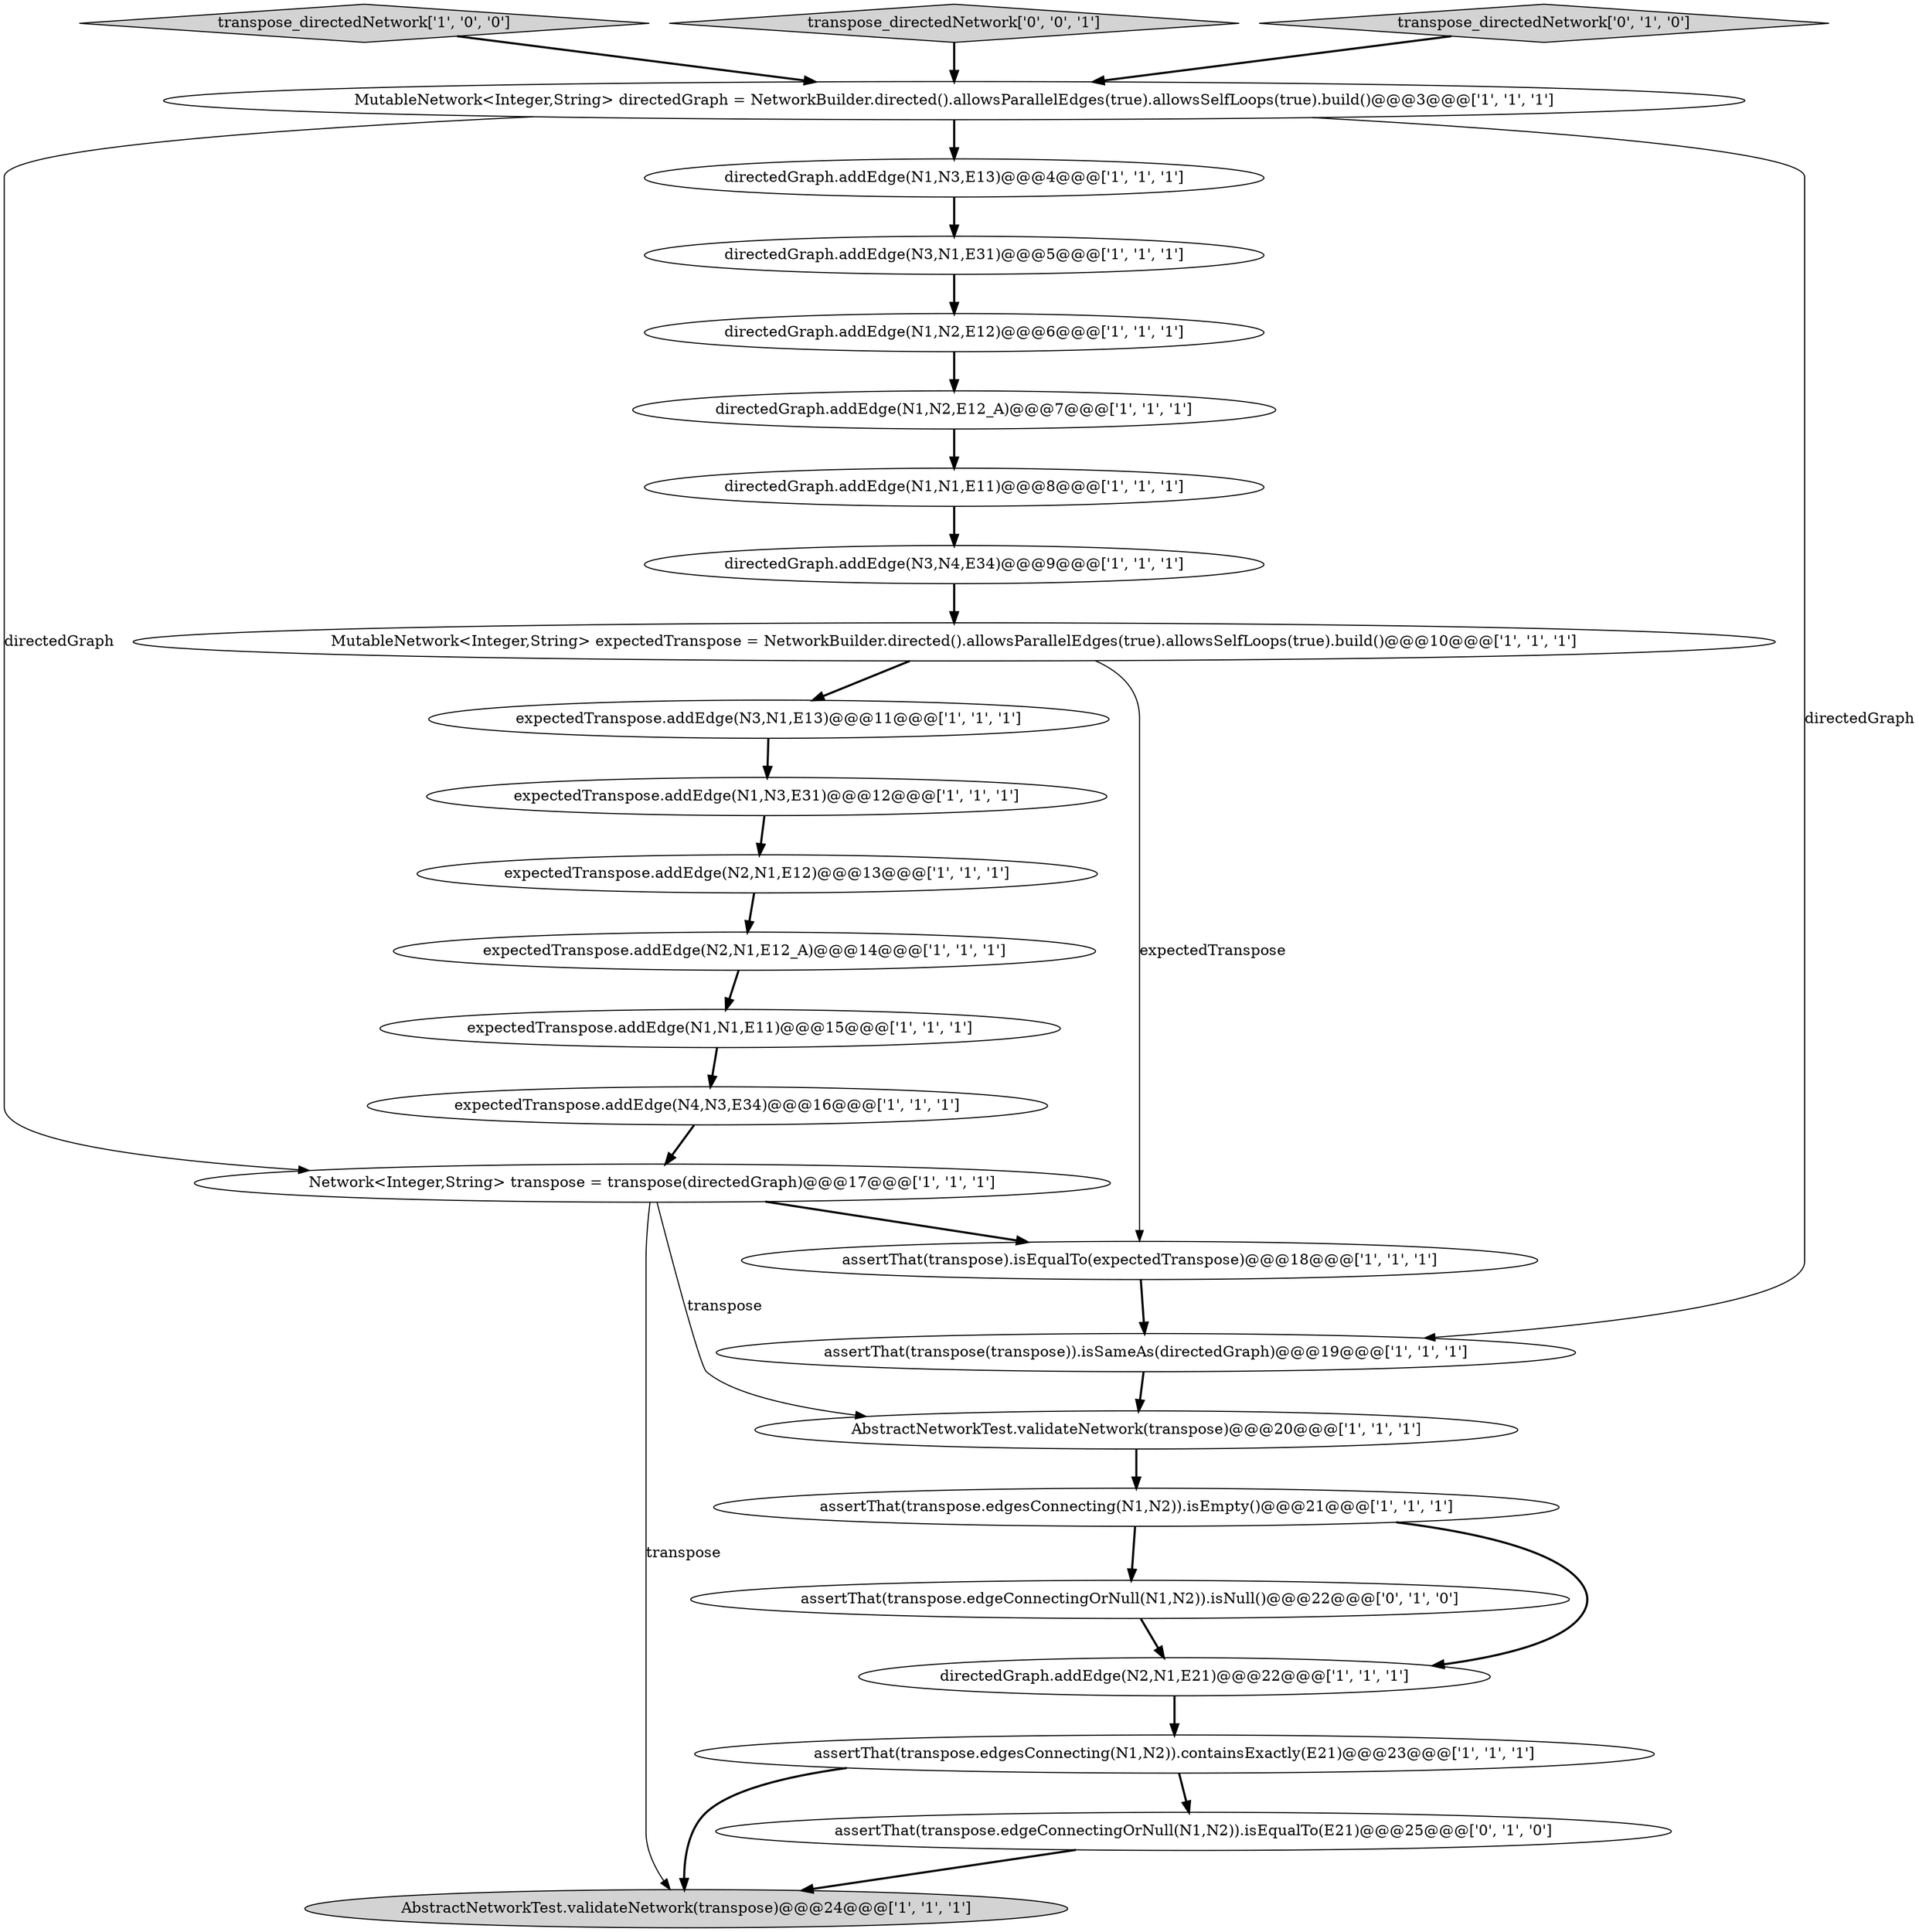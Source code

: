 digraph {
6 [style = filled, label = "assertThat(transpose).isEqualTo(expectedTranspose)@@@18@@@['1', '1', '1']", fillcolor = white, shape = ellipse image = "AAA0AAABBB1BBB"];
13 [style = filled, label = "assertThat(transpose(transpose)).isSameAs(directedGraph)@@@19@@@['1', '1', '1']", fillcolor = white, shape = ellipse image = "AAA0AAABBB1BBB"];
18 [style = filled, label = "directedGraph.addEdge(N3,N4,E34)@@@9@@@['1', '1', '1']", fillcolor = white, shape = ellipse image = "AAA0AAABBB1BBB"];
20 [style = filled, label = "directedGraph.addEdge(N1,N1,E11)@@@8@@@['1', '1', '1']", fillcolor = white, shape = ellipse image = "AAA0AAABBB1BBB"];
8 [style = filled, label = "expectedTranspose.addEdge(N1,N1,E11)@@@15@@@['1', '1', '1']", fillcolor = white, shape = ellipse image = "AAA0AAABBB1BBB"];
22 [style = filled, label = "transpose_directedNetwork['1', '0', '0']", fillcolor = lightgray, shape = diamond image = "AAA0AAABBB1BBB"];
10 [style = filled, label = "assertThat(transpose.edgesConnecting(N1,N2)).containsExactly(E21)@@@23@@@['1', '1', '1']", fillcolor = white, shape = ellipse image = "AAA0AAABBB1BBB"];
7 [style = filled, label = "directedGraph.addEdge(N1,N2,E12_A)@@@7@@@['1', '1', '1']", fillcolor = white, shape = ellipse image = "AAA0AAABBB1BBB"];
24 [style = filled, label = "assertThat(transpose.edgeConnectingOrNull(N1,N2)).isEqualTo(E21)@@@25@@@['0', '1', '0']", fillcolor = white, shape = ellipse image = "AAA1AAABBB2BBB"];
26 [style = filled, label = "transpose_directedNetwork['0', '0', '1']", fillcolor = lightgray, shape = diamond image = "AAA0AAABBB3BBB"];
17 [style = filled, label = "Network<Integer,String> transpose = transpose(directedGraph)@@@17@@@['1', '1', '1']", fillcolor = white, shape = ellipse image = "AAA0AAABBB1BBB"];
25 [style = filled, label = "assertThat(transpose.edgeConnectingOrNull(N1,N2)).isNull()@@@22@@@['0', '1', '0']", fillcolor = white, shape = ellipse image = "AAA1AAABBB2BBB"];
9 [style = filled, label = "expectedTranspose.addEdge(N1,N3,E31)@@@12@@@['1', '1', '1']", fillcolor = white, shape = ellipse image = "AAA0AAABBB1BBB"];
3 [style = filled, label = "directedGraph.addEdge(N3,N1,E31)@@@5@@@['1', '1', '1']", fillcolor = white, shape = ellipse image = "AAA0AAABBB1BBB"];
0 [style = filled, label = "expectedTranspose.addEdge(N3,N1,E13)@@@11@@@['1', '1', '1']", fillcolor = white, shape = ellipse image = "AAA0AAABBB1BBB"];
11 [style = filled, label = "expectedTranspose.addEdge(N2,N1,E12)@@@13@@@['1', '1', '1']", fillcolor = white, shape = ellipse image = "AAA0AAABBB1BBB"];
14 [style = filled, label = "MutableNetwork<Integer,String> directedGraph = NetworkBuilder.directed().allowsParallelEdges(true).allowsSelfLoops(true).build()@@@3@@@['1', '1', '1']", fillcolor = white, shape = ellipse image = "AAA0AAABBB1BBB"];
15 [style = filled, label = "expectedTranspose.addEdge(N4,N3,E34)@@@16@@@['1', '1', '1']", fillcolor = white, shape = ellipse image = "AAA0AAABBB1BBB"];
1 [style = filled, label = "directedGraph.addEdge(N1,N2,E12)@@@6@@@['1', '1', '1']", fillcolor = white, shape = ellipse image = "AAA0AAABBB1BBB"];
5 [style = filled, label = "directedGraph.addEdge(N2,N1,E21)@@@22@@@['1', '1', '1']", fillcolor = white, shape = ellipse image = "AAA0AAABBB1BBB"];
4 [style = filled, label = "expectedTranspose.addEdge(N2,N1,E12_A)@@@14@@@['1', '1', '1']", fillcolor = white, shape = ellipse image = "AAA0AAABBB1BBB"];
19 [style = filled, label = "directedGraph.addEdge(N1,N3,E13)@@@4@@@['1', '1', '1']", fillcolor = white, shape = ellipse image = "AAA0AAABBB1BBB"];
23 [style = filled, label = "transpose_directedNetwork['0', '1', '0']", fillcolor = lightgray, shape = diamond image = "AAA0AAABBB2BBB"];
16 [style = filled, label = "AbstractNetworkTest.validateNetwork(transpose)@@@24@@@['1', '1', '1']", fillcolor = lightgray, shape = ellipse image = "AAA0AAABBB1BBB"];
2 [style = filled, label = "assertThat(transpose.edgesConnecting(N1,N2)).isEmpty()@@@21@@@['1', '1', '1']", fillcolor = white, shape = ellipse image = "AAA0AAABBB1BBB"];
21 [style = filled, label = "AbstractNetworkTest.validateNetwork(transpose)@@@20@@@['1', '1', '1']", fillcolor = white, shape = ellipse image = "AAA0AAABBB1BBB"];
12 [style = filled, label = "MutableNetwork<Integer,String> expectedTranspose = NetworkBuilder.directed().allowsParallelEdges(true).allowsSelfLoops(true).build()@@@10@@@['1', '1', '1']", fillcolor = white, shape = ellipse image = "AAA0AAABBB1BBB"];
10->16 [style = bold, label=""];
19->3 [style = bold, label=""];
12->0 [style = bold, label=""];
14->13 [style = solid, label="directedGraph"];
11->4 [style = bold, label=""];
17->16 [style = solid, label="transpose"];
9->11 [style = bold, label=""];
10->24 [style = bold, label=""];
2->5 [style = bold, label=""];
20->18 [style = bold, label=""];
0->9 [style = bold, label=""];
17->21 [style = solid, label="transpose"];
14->17 [style = solid, label="directedGraph"];
6->13 [style = bold, label=""];
4->8 [style = bold, label=""];
14->19 [style = bold, label=""];
7->20 [style = bold, label=""];
5->10 [style = bold, label=""];
2->25 [style = bold, label=""];
26->14 [style = bold, label=""];
3->1 [style = bold, label=""];
21->2 [style = bold, label=""];
25->5 [style = bold, label=""];
17->6 [style = bold, label=""];
22->14 [style = bold, label=""];
24->16 [style = bold, label=""];
23->14 [style = bold, label=""];
18->12 [style = bold, label=""];
1->7 [style = bold, label=""];
12->6 [style = solid, label="expectedTranspose"];
8->15 [style = bold, label=""];
13->21 [style = bold, label=""];
15->17 [style = bold, label=""];
}
